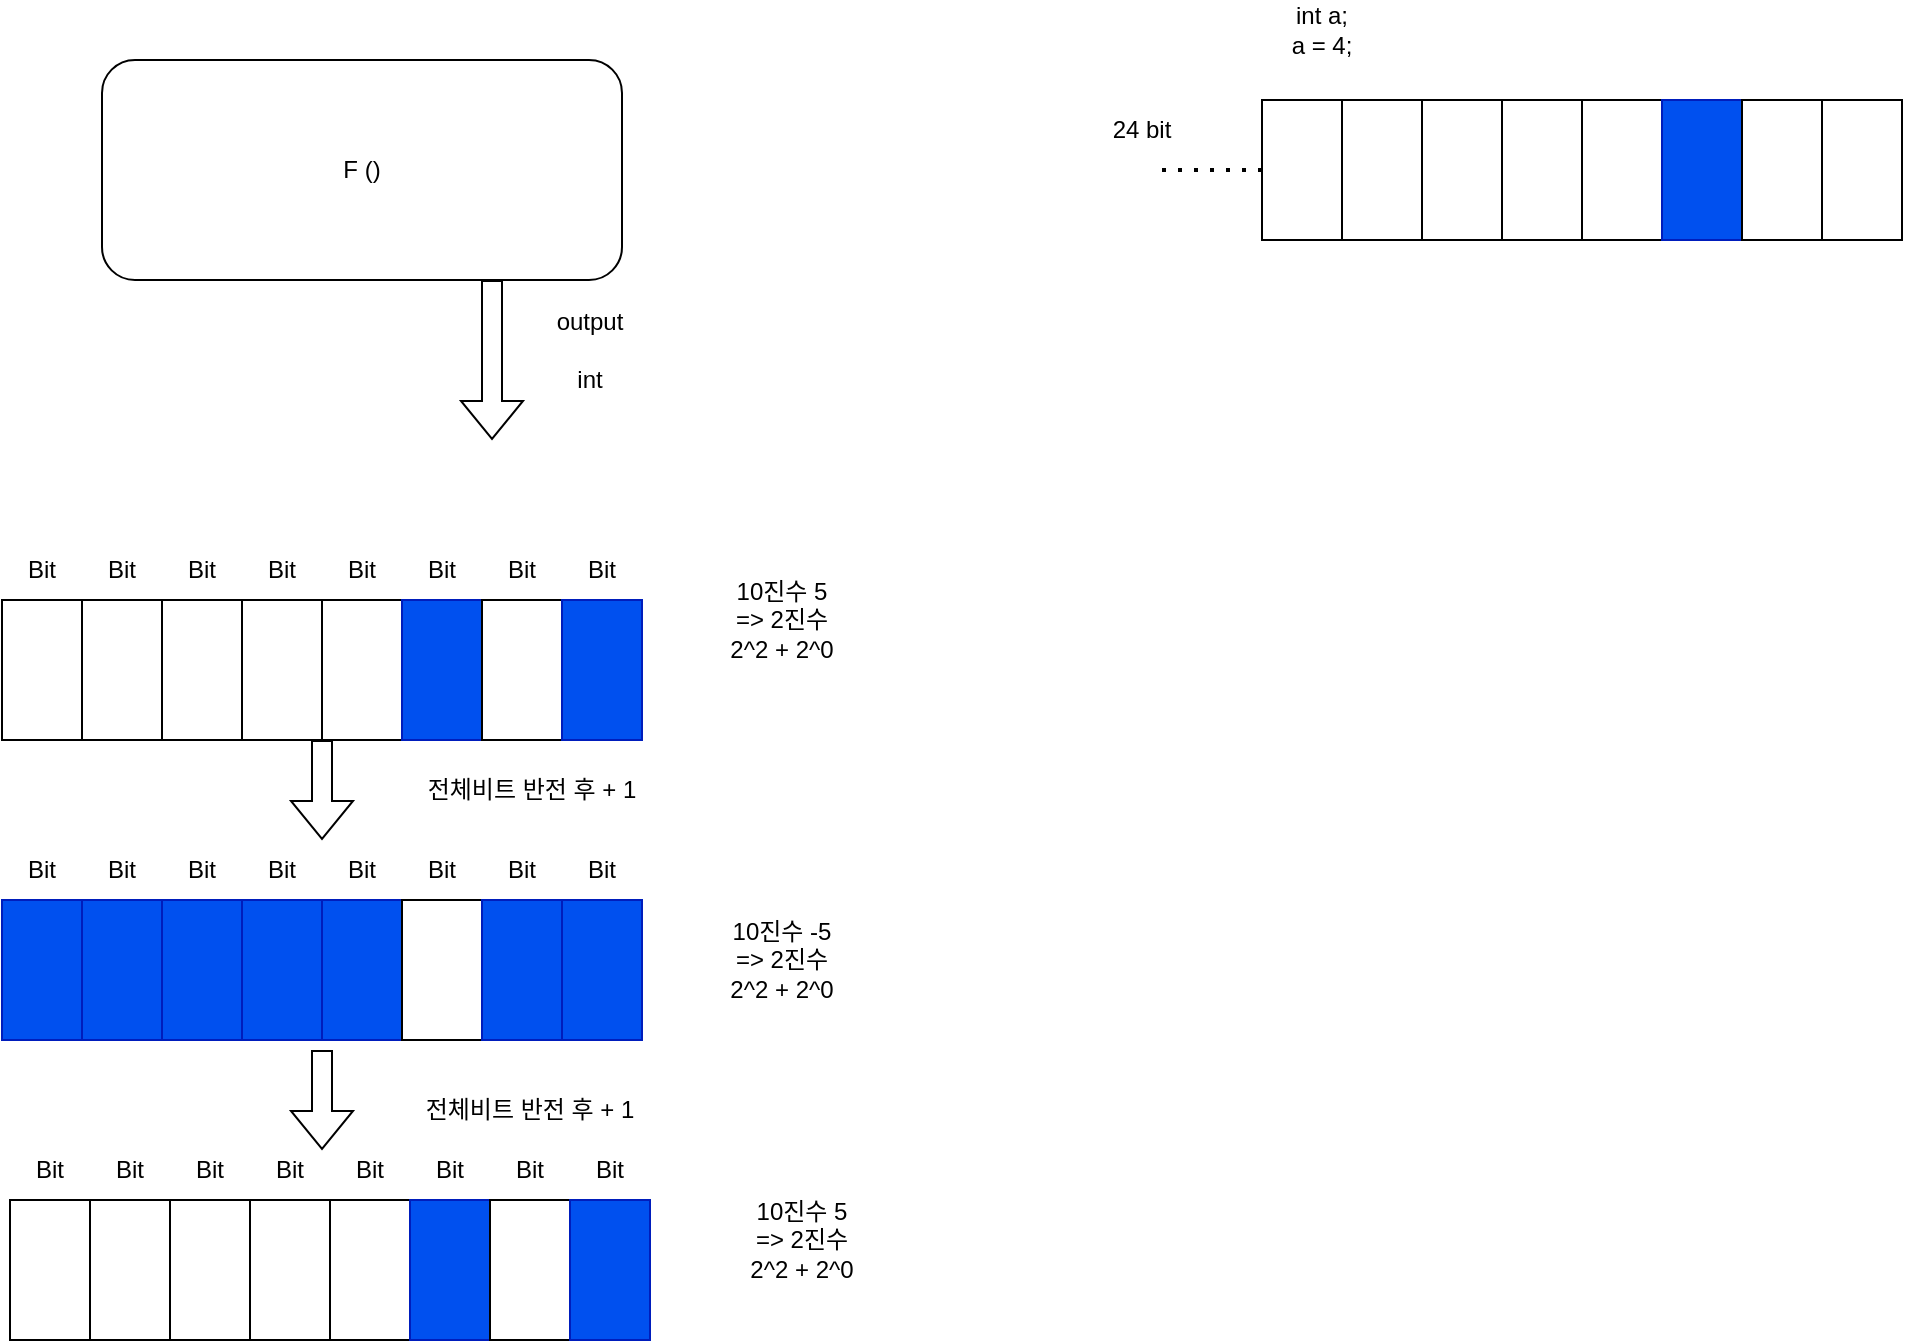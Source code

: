 <mxfile version="17.1.3" type="device"><diagram id="C5RBs43oDa-KdzZeNtuy" name="Page-1"><mxGraphModel dx="782" dy="468" grid="1" gridSize="10" guides="1" tooltips="1" connect="1" arrows="1" fold="1" page="1" pageScale="1" pageWidth="827" pageHeight="1169" math="0" shadow="0"><root><mxCell id="WIyWlLk6GJQsqaUBKTNV-0"/><mxCell id="WIyWlLk6GJQsqaUBKTNV-1" parent="WIyWlLk6GJQsqaUBKTNV-0"/><mxCell id="WIyWlLk6GJQsqaUBKTNV-3" value="F ()" style="rounded=1;whiteSpace=wrap;html=1;fontSize=12;glass=0;strokeWidth=1;shadow=0;" parent="WIyWlLk6GJQsqaUBKTNV-1" vertex="1"><mxGeometry x="170" y="90" width="260" height="110" as="geometry"/></mxCell><mxCell id="F5d8NwFMjBPuNIODeZf6-2" value="" style="shape=flexArrow;endArrow=classic;html=1;rounded=0;exitX=0.75;exitY=1;exitDx=0;exitDy=0;" parent="WIyWlLk6GJQsqaUBKTNV-1" source="WIyWlLk6GJQsqaUBKTNV-3" edge="1"><mxGeometry width="50" height="50" relative="1" as="geometry"><mxPoint x="370" y="250" as="sourcePoint"/><mxPoint x="365" y="280" as="targetPoint"/></mxGeometry></mxCell><mxCell id="F5d8NwFMjBPuNIODeZf6-3" value="output&lt;br&gt;&lt;br&gt;int" style="text;html=1;strokeColor=none;fillColor=none;align=center;verticalAlign=middle;whiteSpace=wrap;rounded=0;" parent="WIyWlLk6GJQsqaUBKTNV-1" vertex="1"><mxGeometry x="384" y="220" width="60" height="30" as="geometry"/></mxCell><mxCell id="F5d8NwFMjBPuNIODeZf6-4" value="" style="rounded=0;whiteSpace=wrap;html=1;" parent="WIyWlLk6GJQsqaUBKTNV-1" vertex="1"><mxGeometry x="120" y="360" width="40" height="70" as="geometry"/></mxCell><mxCell id="F5d8NwFMjBPuNIODeZf6-5" value="Bit" style="text;html=1;strokeColor=none;fillColor=none;align=center;verticalAlign=middle;whiteSpace=wrap;rounded=0;" parent="WIyWlLk6GJQsqaUBKTNV-1" vertex="1"><mxGeometry x="120" y="330" width="40" height="30" as="geometry"/></mxCell><mxCell id="F5d8NwFMjBPuNIODeZf6-6" value="" style="rounded=0;whiteSpace=wrap;html=1;" parent="WIyWlLk6GJQsqaUBKTNV-1" vertex="1"><mxGeometry x="160" y="360" width="40" height="70" as="geometry"/></mxCell><mxCell id="F5d8NwFMjBPuNIODeZf6-7" value="Bit" style="text;html=1;strokeColor=none;fillColor=none;align=center;verticalAlign=middle;whiteSpace=wrap;rounded=0;" parent="WIyWlLk6GJQsqaUBKTNV-1" vertex="1"><mxGeometry x="160" y="330" width="40" height="30" as="geometry"/></mxCell><mxCell id="F5d8NwFMjBPuNIODeZf6-8" value="" style="rounded=0;whiteSpace=wrap;html=1;" parent="WIyWlLk6GJQsqaUBKTNV-1" vertex="1"><mxGeometry x="200" y="360" width="40" height="70" as="geometry"/></mxCell><mxCell id="F5d8NwFMjBPuNIODeZf6-9" value="Bit" style="text;html=1;strokeColor=none;fillColor=none;align=center;verticalAlign=middle;whiteSpace=wrap;rounded=0;" parent="WIyWlLk6GJQsqaUBKTNV-1" vertex="1"><mxGeometry x="200" y="330" width="40" height="30" as="geometry"/></mxCell><mxCell id="F5d8NwFMjBPuNIODeZf6-10" value="" style="rounded=0;whiteSpace=wrap;html=1;" parent="WIyWlLk6GJQsqaUBKTNV-1" vertex="1"><mxGeometry x="240" y="360" width="40" height="70" as="geometry"/></mxCell><mxCell id="F5d8NwFMjBPuNIODeZf6-11" value="Bit" style="text;html=1;strokeColor=none;fillColor=none;align=center;verticalAlign=middle;whiteSpace=wrap;rounded=0;" parent="WIyWlLk6GJQsqaUBKTNV-1" vertex="1"><mxGeometry x="240" y="330" width="40" height="30" as="geometry"/></mxCell><mxCell id="F5d8NwFMjBPuNIODeZf6-12" value="" style="rounded=0;whiteSpace=wrap;html=1;" parent="WIyWlLk6GJQsqaUBKTNV-1" vertex="1"><mxGeometry x="280" y="360" width="40" height="70" as="geometry"/></mxCell><mxCell id="F5d8NwFMjBPuNIODeZf6-13" value="Bit" style="text;html=1;strokeColor=none;fillColor=none;align=center;verticalAlign=middle;whiteSpace=wrap;rounded=0;" parent="WIyWlLk6GJQsqaUBKTNV-1" vertex="1"><mxGeometry x="280" y="330" width="40" height="30" as="geometry"/></mxCell><mxCell id="F5d8NwFMjBPuNIODeZf6-14" value="" style="rounded=0;whiteSpace=wrap;html=1;fillColor=#0050ef;fontColor=#ffffff;strokeColor=#001DBC;" parent="WIyWlLk6GJQsqaUBKTNV-1" vertex="1"><mxGeometry x="320" y="360" width="40" height="70" as="geometry"/></mxCell><mxCell id="F5d8NwFMjBPuNIODeZf6-15" value="Bit" style="text;html=1;strokeColor=none;fillColor=none;align=center;verticalAlign=middle;whiteSpace=wrap;rounded=0;" parent="WIyWlLk6GJQsqaUBKTNV-1" vertex="1"><mxGeometry x="320" y="330" width="40" height="30" as="geometry"/></mxCell><mxCell id="F5d8NwFMjBPuNIODeZf6-16" value="" style="rounded=0;whiteSpace=wrap;html=1;" parent="WIyWlLk6GJQsqaUBKTNV-1" vertex="1"><mxGeometry x="360" y="360" width="40" height="70" as="geometry"/></mxCell><mxCell id="F5d8NwFMjBPuNIODeZf6-17" value="Bit" style="text;html=1;strokeColor=none;fillColor=none;align=center;verticalAlign=middle;whiteSpace=wrap;rounded=0;" parent="WIyWlLk6GJQsqaUBKTNV-1" vertex="1"><mxGeometry x="360" y="330" width="40" height="30" as="geometry"/></mxCell><mxCell id="F5d8NwFMjBPuNIODeZf6-18" value="" style="rounded=0;whiteSpace=wrap;html=1;fillColor=#0050ef;fontColor=#ffffff;strokeColor=#001DBC;" parent="WIyWlLk6GJQsqaUBKTNV-1" vertex="1"><mxGeometry x="400" y="360" width="40" height="70" as="geometry"/></mxCell><mxCell id="F5d8NwFMjBPuNIODeZf6-19" value="Bit" style="text;html=1;strokeColor=none;fillColor=none;align=center;verticalAlign=middle;whiteSpace=wrap;rounded=0;" parent="WIyWlLk6GJQsqaUBKTNV-1" vertex="1"><mxGeometry x="400" y="330" width="40" height="30" as="geometry"/></mxCell><mxCell id="F5d8NwFMjBPuNIODeZf6-20" value="10진수 5&lt;br&gt;=&amp;gt; 2진수&lt;br&gt;2^2 + 2^0" style="text;html=1;strokeColor=none;fillColor=none;align=center;verticalAlign=middle;whiteSpace=wrap;rounded=0;" parent="WIyWlLk6GJQsqaUBKTNV-1" vertex="1"><mxGeometry x="480" y="340" width="60" height="60" as="geometry"/></mxCell><mxCell id="F5d8NwFMjBPuNIODeZf6-21" value="10진수 -5&lt;br&gt;=&amp;gt; 2진수&lt;br&gt;2^2 + 2^0" style="text;html=1;strokeColor=none;fillColor=none;align=center;verticalAlign=middle;whiteSpace=wrap;rounded=0;" parent="WIyWlLk6GJQsqaUBKTNV-1" vertex="1"><mxGeometry x="480" y="510" width="60" height="60" as="geometry"/></mxCell><mxCell id="F5d8NwFMjBPuNIODeZf6-22" value="" style="rounded=0;whiteSpace=wrap;html=1;fillColor=#0050ef;fontColor=#ffffff;strokeColor=#001DBC;" parent="WIyWlLk6GJQsqaUBKTNV-1" vertex="1"><mxGeometry x="120" y="510" width="40" height="70" as="geometry"/></mxCell><mxCell id="F5d8NwFMjBPuNIODeZf6-23" value="Bit" style="text;html=1;strokeColor=none;fillColor=none;align=center;verticalAlign=middle;whiteSpace=wrap;rounded=0;" parent="WIyWlLk6GJQsqaUBKTNV-1" vertex="1"><mxGeometry x="120" y="480" width="40" height="30" as="geometry"/></mxCell><mxCell id="F5d8NwFMjBPuNIODeZf6-24" value="" style="rounded=0;whiteSpace=wrap;html=1;fillColor=#0050ef;fontColor=#ffffff;strokeColor=#001DBC;" parent="WIyWlLk6GJQsqaUBKTNV-1" vertex="1"><mxGeometry x="160" y="510" width="40" height="70" as="geometry"/></mxCell><mxCell id="F5d8NwFMjBPuNIODeZf6-25" value="Bit" style="text;html=1;strokeColor=none;fillColor=none;align=center;verticalAlign=middle;whiteSpace=wrap;rounded=0;" parent="WIyWlLk6GJQsqaUBKTNV-1" vertex="1"><mxGeometry x="160" y="480" width="40" height="30" as="geometry"/></mxCell><mxCell id="F5d8NwFMjBPuNIODeZf6-26" value="" style="rounded=0;whiteSpace=wrap;html=1;fillColor=#0050ef;fontColor=#ffffff;strokeColor=#001DBC;" parent="WIyWlLk6GJQsqaUBKTNV-1" vertex="1"><mxGeometry x="200" y="510" width="40" height="70" as="geometry"/></mxCell><mxCell id="F5d8NwFMjBPuNIODeZf6-27" value="Bit" style="text;html=1;strokeColor=none;fillColor=none;align=center;verticalAlign=middle;whiteSpace=wrap;rounded=0;" parent="WIyWlLk6GJQsqaUBKTNV-1" vertex="1"><mxGeometry x="200" y="480" width="40" height="30" as="geometry"/></mxCell><mxCell id="F5d8NwFMjBPuNIODeZf6-28" value="" style="rounded=0;whiteSpace=wrap;html=1;fillColor=#0050ef;fontColor=#ffffff;strokeColor=#001DBC;" parent="WIyWlLk6GJQsqaUBKTNV-1" vertex="1"><mxGeometry x="240" y="510" width="40" height="70" as="geometry"/></mxCell><mxCell id="F5d8NwFMjBPuNIODeZf6-29" value="Bit" style="text;html=1;strokeColor=none;fillColor=none;align=center;verticalAlign=middle;whiteSpace=wrap;rounded=0;" parent="WIyWlLk6GJQsqaUBKTNV-1" vertex="1"><mxGeometry x="240" y="480" width="40" height="30" as="geometry"/></mxCell><mxCell id="F5d8NwFMjBPuNIODeZf6-30" value="" style="rounded=0;whiteSpace=wrap;html=1;fillColor=#0050ef;fontColor=#ffffff;strokeColor=#001DBC;" parent="WIyWlLk6GJQsqaUBKTNV-1" vertex="1"><mxGeometry x="280" y="510" width="40" height="70" as="geometry"/></mxCell><mxCell id="F5d8NwFMjBPuNIODeZf6-31" value="Bit" style="text;html=1;strokeColor=none;fillColor=none;align=center;verticalAlign=middle;whiteSpace=wrap;rounded=0;" parent="WIyWlLk6GJQsqaUBKTNV-1" vertex="1"><mxGeometry x="280" y="480" width="40" height="30" as="geometry"/></mxCell><mxCell id="F5d8NwFMjBPuNIODeZf6-32" value="" style="rounded=0;whiteSpace=wrap;html=1;" parent="WIyWlLk6GJQsqaUBKTNV-1" vertex="1"><mxGeometry x="320" y="510" width="40" height="70" as="geometry"/></mxCell><mxCell id="F5d8NwFMjBPuNIODeZf6-33" value="Bit" style="text;html=1;strokeColor=none;fillColor=none;align=center;verticalAlign=middle;whiteSpace=wrap;rounded=0;" parent="WIyWlLk6GJQsqaUBKTNV-1" vertex="1"><mxGeometry x="320" y="480" width="40" height="30" as="geometry"/></mxCell><mxCell id="F5d8NwFMjBPuNIODeZf6-34" value="" style="rounded=0;whiteSpace=wrap;html=1;fillColor=#0050ef;fontColor=#ffffff;strokeColor=#001DBC;" parent="WIyWlLk6GJQsqaUBKTNV-1" vertex="1"><mxGeometry x="360" y="510" width="40" height="70" as="geometry"/></mxCell><mxCell id="F5d8NwFMjBPuNIODeZf6-35" value="Bit" style="text;html=1;strokeColor=none;fillColor=none;align=center;verticalAlign=middle;whiteSpace=wrap;rounded=0;" parent="WIyWlLk6GJQsqaUBKTNV-1" vertex="1"><mxGeometry x="360" y="480" width="40" height="30" as="geometry"/></mxCell><mxCell id="F5d8NwFMjBPuNIODeZf6-36" value="" style="rounded=0;whiteSpace=wrap;html=1;fillColor=#0050ef;fontColor=#ffffff;strokeColor=#001DBC;" parent="WIyWlLk6GJQsqaUBKTNV-1" vertex="1"><mxGeometry x="400" y="510" width="40" height="70" as="geometry"/></mxCell><mxCell id="F5d8NwFMjBPuNIODeZf6-37" value="Bit" style="text;html=1;strokeColor=none;fillColor=none;align=center;verticalAlign=middle;whiteSpace=wrap;rounded=0;" parent="WIyWlLk6GJQsqaUBKTNV-1" vertex="1"><mxGeometry x="400" y="480" width="40" height="30" as="geometry"/></mxCell><mxCell id="F5d8NwFMjBPuNIODeZf6-38" value="" style="shape=flexArrow;endArrow=classic;html=1;rounded=0;exitX=0;exitY=1;exitDx=0;exitDy=0;entryX=0;entryY=0;entryDx=0;entryDy=0;" parent="WIyWlLk6GJQsqaUBKTNV-1" source="F5d8NwFMjBPuNIODeZf6-12" target="F5d8NwFMjBPuNIODeZf6-31" edge="1"><mxGeometry width="50" height="50" relative="1" as="geometry"><mxPoint x="330" y="480" as="sourcePoint"/><mxPoint x="380" y="430" as="targetPoint"/></mxGeometry></mxCell><mxCell id="F5d8NwFMjBPuNIODeZf6-39" value="10진수 5&lt;br&gt;=&amp;gt; 2진수&lt;br&gt;2^2 + 2^0" style="text;html=1;strokeColor=none;fillColor=none;align=center;verticalAlign=middle;whiteSpace=wrap;rounded=0;" parent="WIyWlLk6GJQsqaUBKTNV-1" vertex="1"><mxGeometry x="490" y="650" width="60" height="60" as="geometry"/></mxCell><mxCell id="F5d8NwFMjBPuNIODeZf6-40" value="" style="rounded=0;whiteSpace=wrap;html=1;" parent="WIyWlLk6GJQsqaUBKTNV-1" vertex="1"><mxGeometry x="124" y="660" width="40" height="70" as="geometry"/></mxCell><mxCell id="F5d8NwFMjBPuNIODeZf6-41" value="Bit" style="text;html=1;strokeColor=none;fillColor=none;align=center;verticalAlign=middle;whiteSpace=wrap;rounded=0;" parent="WIyWlLk6GJQsqaUBKTNV-1" vertex="1"><mxGeometry x="124" y="630" width="40" height="30" as="geometry"/></mxCell><mxCell id="F5d8NwFMjBPuNIODeZf6-42" value="" style="rounded=0;whiteSpace=wrap;html=1;" parent="WIyWlLk6GJQsqaUBKTNV-1" vertex="1"><mxGeometry x="164" y="660" width="40" height="70" as="geometry"/></mxCell><mxCell id="F5d8NwFMjBPuNIODeZf6-43" value="Bit" style="text;html=1;strokeColor=none;fillColor=none;align=center;verticalAlign=middle;whiteSpace=wrap;rounded=0;" parent="WIyWlLk6GJQsqaUBKTNV-1" vertex="1"><mxGeometry x="164" y="630" width="40" height="30" as="geometry"/></mxCell><mxCell id="F5d8NwFMjBPuNIODeZf6-44" value="" style="rounded=0;whiteSpace=wrap;html=1;" parent="WIyWlLk6GJQsqaUBKTNV-1" vertex="1"><mxGeometry x="204" y="660" width="40" height="70" as="geometry"/></mxCell><mxCell id="F5d8NwFMjBPuNIODeZf6-45" value="Bit" style="text;html=1;strokeColor=none;fillColor=none;align=center;verticalAlign=middle;whiteSpace=wrap;rounded=0;" parent="WIyWlLk6GJQsqaUBKTNV-1" vertex="1"><mxGeometry x="204" y="630" width="40" height="30" as="geometry"/></mxCell><mxCell id="F5d8NwFMjBPuNIODeZf6-46" value="" style="rounded=0;whiteSpace=wrap;html=1;" parent="WIyWlLk6GJQsqaUBKTNV-1" vertex="1"><mxGeometry x="244" y="660" width="40" height="70" as="geometry"/></mxCell><mxCell id="F5d8NwFMjBPuNIODeZf6-47" value="Bit" style="text;html=1;strokeColor=none;fillColor=none;align=center;verticalAlign=middle;whiteSpace=wrap;rounded=0;" parent="WIyWlLk6GJQsqaUBKTNV-1" vertex="1"><mxGeometry x="244" y="630" width="40" height="30" as="geometry"/></mxCell><mxCell id="F5d8NwFMjBPuNIODeZf6-48" value="" style="rounded=0;whiteSpace=wrap;html=1;" parent="WIyWlLk6GJQsqaUBKTNV-1" vertex="1"><mxGeometry x="284" y="660" width="40" height="70" as="geometry"/></mxCell><mxCell id="F5d8NwFMjBPuNIODeZf6-49" value="Bit" style="text;html=1;strokeColor=none;fillColor=none;align=center;verticalAlign=middle;whiteSpace=wrap;rounded=0;" parent="WIyWlLk6GJQsqaUBKTNV-1" vertex="1"><mxGeometry x="284" y="630" width="40" height="30" as="geometry"/></mxCell><mxCell id="F5d8NwFMjBPuNIODeZf6-50" value="" style="rounded=0;whiteSpace=wrap;html=1;fillColor=#0050ef;fontColor=#ffffff;strokeColor=#001DBC;" parent="WIyWlLk6GJQsqaUBKTNV-1" vertex="1"><mxGeometry x="324" y="660" width="40" height="70" as="geometry"/></mxCell><mxCell id="F5d8NwFMjBPuNIODeZf6-51" value="Bit" style="text;html=1;strokeColor=none;fillColor=none;align=center;verticalAlign=middle;whiteSpace=wrap;rounded=0;" parent="WIyWlLk6GJQsqaUBKTNV-1" vertex="1"><mxGeometry x="324" y="630" width="40" height="30" as="geometry"/></mxCell><mxCell id="F5d8NwFMjBPuNIODeZf6-52" value="" style="rounded=0;whiteSpace=wrap;html=1;" parent="WIyWlLk6GJQsqaUBKTNV-1" vertex="1"><mxGeometry x="364" y="660" width="40" height="70" as="geometry"/></mxCell><mxCell id="F5d8NwFMjBPuNIODeZf6-53" value="Bit" style="text;html=1;strokeColor=none;fillColor=none;align=center;verticalAlign=middle;whiteSpace=wrap;rounded=0;" parent="WIyWlLk6GJQsqaUBKTNV-1" vertex="1"><mxGeometry x="364" y="630" width="40" height="30" as="geometry"/></mxCell><mxCell id="F5d8NwFMjBPuNIODeZf6-54" value="" style="rounded=0;whiteSpace=wrap;html=1;fillColor=#0050ef;fontColor=#ffffff;strokeColor=#001DBC;" parent="WIyWlLk6GJQsqaUBKTNV-1" vertex="1"><mxGeometry x="404" y="660" width="40" height="70" as="geometry"/></mxCell><mxCell id="F5d8NwFMjBPuNIODeZf6-55" value="Bit" style="text;html=1;strokeColor=none;fillColor=none;align=center;verticalAlign=middle;whiteSpace=wrap;rounded=0;" parent="WIyWlLk6GJQsqaUBKTNV-1" vertex="1"><mxGeometry x="404" y="630" width="40" height="30" as="geometry"/></mxCell><mxCell id="F5d8NwFMjBPuNIODeZf6-56" value="" style="shape=flexArrow;endArrow=classic;html=1;rounded=0;exitX=0;exitY=1;exitDx=0;exitDy=0;entryX=0;entryY=0;entryDx=0;entryDy=0;" parent="WIyWlLk6GJQsqaUBKTNV-1" edge="1"><mxGeometry width="50" height="50" relative="1" as="geometry"><mxPoint x="280" y="585" as="sourcePoint"/><mxPoint x="280" y="635" as="targetPoint"/></mxGeometry></mxCell><mxCell id="F5d8NwFMjBPuNIODeZf6-107" value="전체비트 반전 후 + 1" style="text;html=1;strokeColor=none;fillColor=none;align=center;verticalAlign=middle;whiteSpace=wrap;rounded=0;" parent="WIyWlLk6GJQsqaUBKTNV-1" vertex="1"><mxGeometry x="320" y="440" width="130" height="30" as="geometry"/></mxCell><mxCell id="F5d8NwFMjBPuNIODeZf6-108" value="전체비트 반전 후 + 1" style="text;html=1;strokeColor=none;fillColor=none;align=center;verticalAlign=middle;whiteSpace=wrap;rounded=0;" parent="WIyWlLk6GJQsqaUBKTNV-1" vertex="1"><mxGeometry x="319" y="600" width="130" height="30" as="geometry"/></mxCell><mxCell id="PNic6T7ulMGXKw9CZzqX-0" value="" style="rounded=0;whiteSpace=wrap;html=1;" vertex="1" parent="WIyWlLk6GJQsqaUBKTNV-1"><mxGeometry x="750" y="110" width="40" height="70" as="geometry"/></mxCell><mxCell id="PNic6T7ulMGXKw9CZzqX-1" value="" style="rounded=0;whiteSpace=wrap;html=1;" vertex="1" parent="WIyWlLk6GJQsqaUBKTNV-1"><mxGeometry x="790" y="110" width="40" height="70" as="geometry"/></mxCell><mxCell id="PNic6T7ulMGXKw9CZzqX-2" value="" style="rounded=0;whiteSpace=wrap;html=1;" vertex="1" parent="WIyWlLk6GJQsqaUBKTNV-1"><mxGeometry x="830" y="110" width="40" height="70" as="geometry"/></mxCell><mxCell id="PNic6T7ulMGXKw9CZzqX-3" value="" style="rounded=0;whiteSpace=wrap;html=1;" vertex="1" parent="WIyWlLk6GJQsqaUBKTNV-1"><mxGeometry x="870" y="110" width="40" height="70" as="geometry"/></mxCell><mxCell id="PNic6T7ulMGXKw9CZzqX-4" value="" style="rounded=0;whiteSpace=wrap;html=1;" vertex="1" parent="WIyWlLk6GJQsqaUBKTNV-1"><mxGeometry x="910" y="110" width="40" height="70" as="geometry"/></mxCell><mxCell id="PNic6T7ulMGXKw9CZzqX-5" value="" style="rounded=0;whiteSpace=wrap;html=1;fillColor=#0050ef;fontColor=#ffffff;strokeColor=#001DBC;" vertex="1" parent="WIyWlLk6GJQsqaUBKTNV-1"><mxGeometry x="950" y="110" width="40" height="70" as="geometry"/></mxCell><mxCell id="PNic6T7ulMGXKw9CZzqX-6" value="" style="rounded=0;whiteSpace=wrap;html=1;" vertex="1" parent="WIyWlLk6GJQsqaUBKTNV-1"><mxGeometry x="990" y="110" width="40" height="70" as="geometry"/></mxCell><mxCell id="PNic6T7ulMGXKw9CZzqX-7" value="" style="rounded=0;whiteSpace=wrap;html=1;" vertex="1" parent="WIyWlLk6GJQsqaUBKTNV-1"><mxGeometry x="1030" y="110" width="40" height="70" as="geometry"/></mxCell><mxCell id="PNic6T7ulMGXKw9CZzqX-8" value="int a;&lt;br&gt;a = 4;" style="text;html=1;strokeColor=none;fillColor=none;align=center;verticalAlign=middle;whiteSpace=wrap;rounded=0;" vertex="1" parent="WIyWlLk6GJQsqaUBKTNV-1"><mxGeometry x="750" y="60" width="60" height="30" as="geometry"/></mxCell><mxCell id="PNic6T7ulMGXKw9CZzqX-17" value="" style="endArrow=none;dashed=1;html=1;dashPattern=1 3;strokeWidth=2;rounded=0;exitX=0;exitY=0.5;exitDx=0;exitDy=0;" edge="1" parent="WIyWlLk6GJQsqaUBKTNV-1" source="PNic6T7ulMGXKw9CZzqX-0"><mxGeometry width="50" height="50" relative="1" as="geometry"><mxPoint x="770" y="160" as="sourcePoint"/><mxPoint x="700" y="145" as="targetPoint"/></mxGeometry></mxCell><mxCell id="PNic6T7ulMGXKw9CZzqX-18" value="24 bit" style="text;html=1;strokeColor=none;fillColor=none;align=center;verticalAlign=middle;whiteSpace=wrap;rounded=0;" vertex="1" parent="WIyWlLk6GJQsqaUBKTNV-1"><mxGeometry x="660" y="110" width="60" height="30" as="geometry"/></mxCell></root></mxGraphModel></diagram></mxfile>